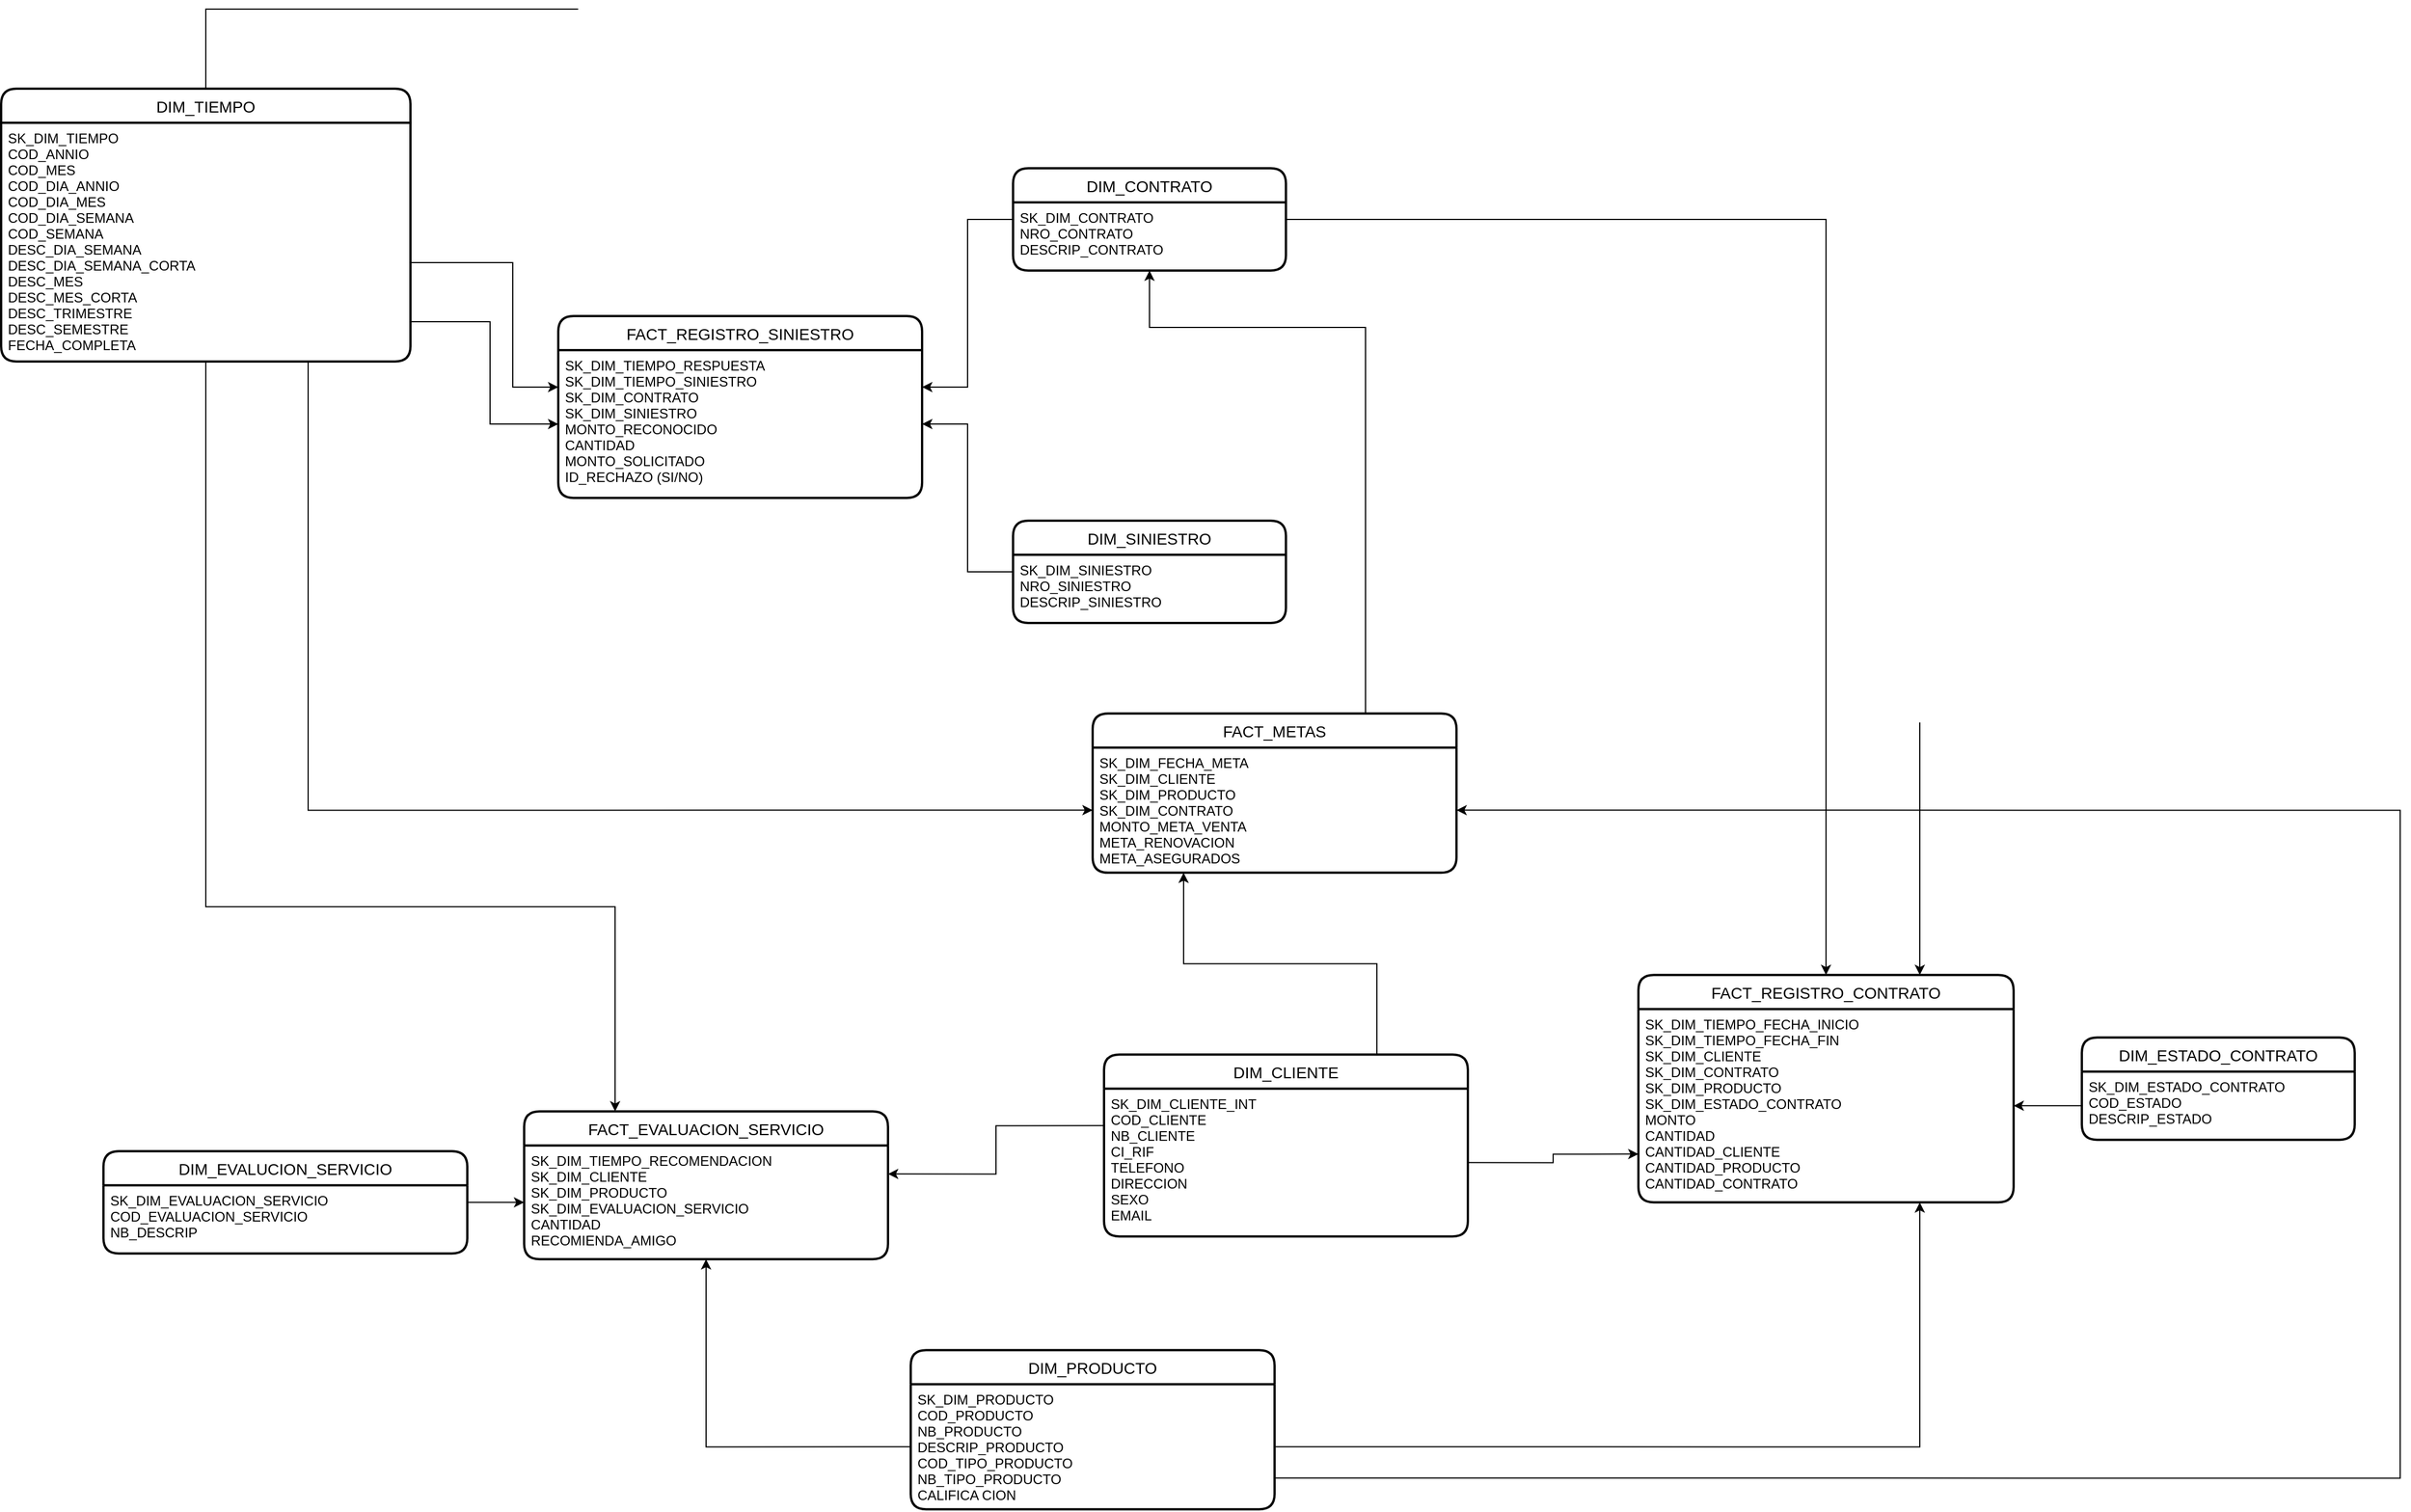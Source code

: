 <mxfile version="16.4.7" type="device"><diagram id="Tf7atwV2WTnZl-omSKym" name="Page-1"><mxGraphModel dx="3718" dy="4088" grid="1" gridSize="10" guides="1" tooltips="1" connect="1" arrows="1" fold="1" page="1" pageScale="1" pageWidth="850" pageHeight="1100" math="0" shadow="0"><root><mxCell id="0"/><mxCell id="1" parent="0"/><mxCell id="h7EprtDf-YYmRBpY4OYa-1" value="DIM_TIEMPO" style="swimlane;childLayout=stackLayout;horizontal=1;startSize=30;horizontalStack=0;rounded=1;fontSize=14;fontStyle=0;strokeWidth=2;resizeParent=0;resizeLast=1;shadow=0;dashed=0;align=center;" vertex="1" parent="1"><mxGeometry x="-600" y="-940.0" width="360" height="240" as="geometry"/></mxCell><mxCell id="h7EprtDf-YYmRBpY4OYa-2" value="SK_DIM_TIEMPO &#10;COD_ANNIO&#10;COD_MES&#10;COD_DIA_ANNIO&#10;COD_DIA_MES&#10;COD_DIA_SEMANA&#10;COD_SEMANA&#10;DESC_DIA_SEMANA&#10;DESC_DIA_SEMANA_CORTA&#10;DESC_MES&#10;DESC_MES_CORTA&#10;DESC_TRIMESTRE&#10;DESC_SEMESTRE&#10;FECHA_COMPLETA&#10;              " style="align=left;strokeColor=none;fillColor=none;spacingLeft=4;fontSize=12;verticalAlign=top;resizable=0;rotatable=0;part=1;" vertex="1" parent="h7EprtDf-YYmRBpY4OYa-1"><mxGeometry y="30" width="360" height="210" as="geometry"/></mxCell><mxCell id="h7EprtDf-YYmRBpY4OYa-3" value="FACT_REGISTRO_SINIESTRO" style="swimlane;childLayout=stackLayout;horizontal=1;startSize=30;horizontalStack=0;rounded=1;fontSize=14;fontStyle=0;strokeWidth=2;resizeParent=0;resizeLast=1;shadow=0;dashed=0;align=center;" vertex="1" parent="1"><mxGeometry x="-110" y="-740" width="320" height="160" as="geometry"/></mxCell><mxCell id="h7EprtDf-YYmRBpY4OYa-4" value="SK_DIM_TIEMPO_RESPUESTA&#10;SK_DIM_TIEMPO_SINIESTRO&#10;SK_DIM_CONTRATO&#10;SK_DIM_SINIESTRO&#10;MONTO_RECONOCIDO&#10;CANTIDAD&#10;MONTO_SOLICITADO&#10;ID_RECHAZO (SI/NO)" style="align=left;strokeColor=none;fillColor=none;spacingLeft=4;fontSize=12;verticalAlign=top;resizable=0;rotatable=0;part=1;" vertex="1" parent="h7EprtDf-YYmRBpY4OYa-3"><mxGeometry y="30" width="320" height="130" as="geometry"/></mxCell><mxCell id="h7EprtDf-YYmRBpY4OYa-5" value="DIM_CONTRATO" style="swimlane;childLayout=stackLayout;horizontal=1;startSize=30;horizontalStack=0;rounded=1;fontSize=14;fontStyle=0;strokeWidth=2;resizeParent=0;resizeLast=1;shadow=0;dashed=0;align=center;" vertex="1" parent="1"><mxGeometry x="290" y="-870.0" width="240" height="90" as="geometry"/></mxCell><mxCell id="h7EprtDf-YYmRBpY4OYa-6" value="SK_DIM_CONTRATO&#10;NRO_CONTRATO&#10;DESCRIP_CONTRATO" style="align=left;strokeColor=none;fillColor=none;spacingLeft=4;fontSize=12;verticalAlign=top;resizable=0;rotatable=0;part=1;" vertex="1" parent="h7EprtDf-YYmRBpY4OYa-5"><mxGeometry y="30" width="240" height="60" as="geometry"/></mxCell><mxCell id="h7EprtDf-YYmRBpY4OYa-9" style="edgeStyle=orthogonalEdgeStyle;rounded=0;orthogonalLoop=1;jettySize=auto;html=1;exitX=0;exitY=0.5;exitDx=0;exitDy=0;entryX=1;entryY=0.5;entryDx=0;entryDy=0;" edge="1" parent="1" source="h7EprtDf-YYmRBpY4OYa-7" target="h7EprtDf-YYmRBpY4OYa-4"><mxGeometry relative="1" as="geometry"/></mxCell><mxCell id="h7EprtDf-YYmRBpY4OYa-7" value="DIM_SINIESTRO" style="swimlane;childLayout=stackLayout;horizontal=1;startSize=30;horizontalStack=0;rounded=1;fontSize=14;fontStyle=0;strokeWidth=2;resizeParent=0;resizeLast=1;shadow=0;dashed=0;align=center;" vertex="1" parent="1"><mxGeometry x="290" y="-560" width="240" height="90" as="geometry"/></mxCell><mxCell id="h7EprtDf-YYmRBpY4OYa-8" value="SK_DIM_SINIESTRO&#10;NRO_SINIESTRO&#10;DESCRIP_SINIESTRO" style="align=left;strokeColor=none;fillColor=none;spacingLeft=4;fontSize=12;verticalAlign=top;resizable=0;rotatable=0;part=1;" vertex="1" parent="h7EprtDf-YYmRBpY4OYa-7"><mxGeometry y="30" width="240" height="60" as="geometry"/></mxCell><mxCell id="h7EprtDf-YYmRBpY4OYa-10" style="edgeStyle=orthogonalEdgeStyle;rounded=0;orthogonalLoop=1;jettySize=auto;html=1;exitX=0;exitY=0.25;exitDx=0;exitDy=0;entryX=1;entryY=0.25;entryDx=0;entryDy=0;" edge="1" parent="1" source="h7EprtDf-YYmRBpY4OYa-6" target="h7EprtDf-YYmRBpY4OYa-4"><mxGeometry relative="1" as="geometry"/></mxCell><mxCell id="h7EprtDf-YYmRBpY4OYa-11" style="edgeStyle=orthogonalEdgeStyle;rounded=0;orthogonalLoop=1;jettySize=auto;html=1;exitX=1;exitY=0.5;exitDx=0;exitDy=0;" edge="1" parent="1" source="h7EprtDf-YYmRBpY4OYa-2" target="h7EprtDf-YYmRBpY4OYa-4"><mxGeometry relative="1" as="geometry"><Array as="points"><mxPoint x="-170" y="-735"/><mxPoint x="-170" y="-645"/></Array></mxGeometry></mxCell><mxCell id="h7EprtDf-YYmRBpY4OYa-12" style="edgeStyle=orthogonalEdgeStyle;rounded=0;orthogonalLoop=1;jettySize=auto;html=1;exitX=1;exitY=0.25;exitDx=0;exitDy=0;entryX=0;entryY=0.25;entryDx=0;entryDy=0;" edge="1" parent="1" source="h7EprtDf-YYmRBpY4OYa-2" target="h7EprtDf-YYmRBpY4OYa-4"><mxGeometry relative="1" as="geometry"><Array as="points"><mxPoint x="-150" y="-787"/><mxPoint x="-150" y="-677"/></Array></mxGeometry></mxCell><mxCell id="h7EprtDf-YYmRBpY4OYa-15" value="FACT_EVALUACION_SERVICIO" style="swimlane;childLayout=stackLayout;horizontal=1;startSize=30;horizontalStack=0;rounded=1;fontSize=14;fontStyle=0;strokeWidth=2;resizeParent=0;resizeLast=1;shadow=0;dashed=0;align=center;" vertex="1" parent="1"><mxGeometry x="-140" y="-40.33" width="320" height="130" as="geometry"/></mxCell><mxCell id="h7EprtDf-YYmRBpY4OYa-16" value="SK_DIM_TIEMPO_RECOMENDACION&#10;SK_DIM_CLIENTE&#10;SK_DIM_PRODUCTO&#10;SK_DIM_EVALUACION_SERVICIO&#10;CANTIDAD&#10;RECOMIENDA_AMIGO" style="align=left;strokeColor=none;fillColor=none;spacingLeft=4;fontSize=12;verticalAlign=top;resizable=0;rotatable=0;part=1;" vertex="1" parent="h7EprtDf-YYmRBpY4OYa-15"><mxGeometry y="30" width="320" height="100" as="geometry"/></mxCell><mxCell id="h7EprtDf-YYmRBpY4OYa-17" style="edgeStyle=orthogonalEdgeStyle;rounded=0;orthogonalLoop=1;jettySize=auto;html=1;entryX=0.25;entryY=0;entryDx=0;entryDy=0;exitX=0.5;exitY=1;exitDx=0;exitDy=0;" edge="1" parent="1" source="h7EprtDf-YYmRBpY4OYa-2" target="h7EprtDf-YYmRBpY4OYa-15"><mxGeometry relative="1" as="geometry"><Array as="points"><mxPoint x="-420" y="-220.33"/><mxPoint x="-60" y="-220.33"/></Array></mxGeometry></mxCell><mxCell id="h7EprtDf-YYmRBpY4OYa-20" style="edgeStyle=orthogonalEdgeStyle;rounded=0;orthogonalLoop=1;jettySize=auto;html=1;entryX=0;entryY=0.5;entryDx=0;entryDy=0;" edge="1" parent="1" source="h7EprtDf-YYmRBpY4OYa-18" target="h7EprtDf-YYmRBpY4OYa-16"><mxGeometry relative="1" as="geometry"/></mxCell><mxCell id="h7EprtDf-YYmRBpY4OYa-18" value="DIM_EVALUCION_SERVICIO" style="swimlane;childLayout=stackLayout;horizontal=1;startSize=30;horizontalStack=0;rounded=1;fontSize=14;fontStyle=0;strokeWidth=2;resizeParent=0;resizeLast=1;shadow=0;dashed=0;align=center;" vertex="1" parent="1"><mxGeometry x="-510" y="-5.33" width="320" height="90" as="geometry"/></mxCell><mxCell id="h7EprtDf-YYmRBpY4OYa-19" value="SK_DIM_EVALUACION_SERVICIO&#10;COD_EVALUACION_SERVICIO&#10;NB_DESCRIP" style="align=left;strokeColor=none;fillColor=none;spacingLeft=4;fontSize=12;verticalAlign=top;resizable=0;rotatable=0;part=1;" vertex="1" parent="h7EprtDf-YYmRBpY4OYa-18"><mxGeometry y="30" width="320" height="60" as="geometry"/></mxCell><mxCell id="h7EprtDf-YYmRBpY4OYa-49" style="edgeStyle=orthogonalEdgeStyle;rounded=0;orthogonalLoop=1;jettySize=auto;html=1;exitX=0.75;exitY=0;exitDx=0;exitDy=0;entryX=0.25;entryY=1;entryDx=0;entryDy=0;" edge="1" parent="1" source="h7EprtDf-YYmRBpY4OYa-21" target="h7EprtDf-YYmRBpY4OYa-44"><mxGeometry relative="1" as="geometry"/></mxCell><mxCell id="h7EprtDf-YYmRBpY4OYa-21" value="DIM_CLIENTE" style="swimlane;childLayout=stackLayout;horizontal=1;startSize=30;horizontalStack=0;rounded=1;fontSize=14;fontStyle=0;strokeWidth=2;resizeParent=0;resizeLast=1;shadow=0;dashed=0;align=center;" vertex="1" parent="1"><mxGeometry x="370" y="-90.33" width="320" height="160" as="geometry"/></mxCell><mxCell id="h7EprtDf-YYmRBpY4OYa-22" value="SK_DIM_CLIENTE_INT&#10;COD_CLIENTE&#10;NB_CLIENTE&#10;CI_RIF&#10;TELEFONO&#10;DIRECCION&#10;SEXO&#10;EMAIL" style="align=left;strokeColor=none;fillColor=none;spacingLeft=4;fontSize=12;verticalAlign=top;resizable=0;rotatable=0;part=1;" vertex="1" parent="h7EprtDf-YYmRBpY4OYa-21"><mxGeometry y="30" width="320" height="130" as="geometry"/></mxCell><mxCell id="h7EprtDf-YYmRBpY4OYa-23" value="DIM_PRODUCTO" style="swimlane;childLayout=stackLayout;horizontal=1;startSize=30;horizontalStack=0;rounded=1;fontSize=14;fontStyle=0;strokeWidth=2;resizeParent=0;resizeLast=1;shadow=0;dashed=0;align=center;" vertex="1" parent="1"><mxGeometry x="200" y="169.67" width="320" height="140" as="geometry"/></mxCell><mxCell id="h7EprtDf-YYmRBpY4OYa-24" value="SK_DIM_PRODUCTO&#10;COD_PRODUCTO&#10;NB_PRODUCTO&#10;DESCRIP_PRODUCTO&#10;COD_TIPO_PRODUCTO&#10;NB_TIPO_PRODUCTO&#10;CALIFICA CION" style="align=left;strokeColor=none;fillColor=none;spacingLeft=4;fontSize=12;verticalAlign=top;resizable=0;rotatable=0;part=1;" vertex="1" parent="h7EprtDf-YYmRBpY4OYa-23"><mxGeometry y="30" width="320" height="110" as="geometry"/></mxCell><mxCell id="h7EprtDf-YYmRBpY4OYa-25" style="edgeStyle=orthogonalEdgeStyle;rounded=0;orthogonalLoop=1;jettySize=auto;html=1;exitX=0;exitY=0.25;exitDx=0;exitDy=0;entryX=1;entryY=0.25;entryDx=0;entryDy=0;" edge="1" parent="1" source="h7EprtDf-YYmRBpY4OYa-22" target="h7EprtDf-YYmRBpY4OYa-16"><mxGeometry relative="1" as="geometry"/></mxCell><mxCell id="h7EprtDf-YYmRBpY4OYa-30" value="FACT_REGISTRO_CONTRATO" style="swimlane;childLayout=stackLayout;horizontal=1;startSize=30;horizontalStack=0;rounded=1;fontSize=14;fontStyle=0;strokeWidth=2;resizeParent=0;resizeLast=1;shadow=0;dashed=0;align=center;" vertex="1" parent="1"><mxGeometry x="840" y="-160.33" width="330" height="200" as="geometry"/></mxCell><mxCell id="h7EprtDf-YYmRBpY4OYa-31" value="SK_DIM_TIEMPO_FECHA_INICIO&#10;SK_DIM_TIEMPO_FECHA_FIN&#10;SK_DIM_CLIENTE&#10;SK_DIM_CONTRATO&#10;SK_DIM_PRODUCTO&#10;SK_DIM_ESTADO_CONTRATO&#10;MONTO&#10;CANTIDAD&#10;CANTIDAD_CLIENTE&#10;CANTIDAD_PRODUCTO&#10;CANTIDAD_CONTRATO" style="align=left;strokeColor=none;fillColor=none;spacingLeft=4;fontSize=12;verticalAlign=top;resizable=0;rotatable=0;part=1;" vertex="1" parent="h7EprtDf-YYmRBpY4OYa-30"><mxGeometry y="30" width="330" height="170" as="geometry"/></mxCell><mxCell id="h7EprtDf-YYmRBpY4OYa-34" value="DIM_ESTADO_CONTRATO" style="swimlane;childLayout=stackLayout;horizontal=1;startSize=30;horizontalStack=0;rounded=1;fontSize=14;fontStyle=0;strokeWidth=2;resizeParent=0;resizeLast=1;shadow=0;dashed=0;align=center;" vertex="1" parent="1"><mxGeometry x="1230" y="-105.33" width="240" height="90" as="geometry"/></mxCell><mxCell id="h7EprtDf-YYmRBpY4OYa-35" value="SK_DIM_ESTADO_CONTRATO&#10;COD_ESTADO&#10;DESCRIP_ESTADO" style="align=left;strokeColor=none;fillColor=none;spacingLeft=4;fontSize=12;verticalAlign=top;resizable=0;rotatable=0;part=1;" vertex="1" parent="h7EprtDf-YYmRBpY4OYa-34"><mxGeometry y="30" width="240" height="60" as="geometry"/></mxCell><mxCell id="h7EprtDf-YYmRBpY4OYa-37" style="edgeStyle=orthogonalEdgeStyle;rounded=0;orthogonalLoop=1;jettySize=auto;html=1;entryX=1;entryY=0.5;entryDx=0;entryDy=0;" edge="1" parent="1" source="h7EprtDf-YYmRBpY4OYa-35" target="h7EprtDf-YYmRBpY4OYa-31"><mxGeometry relative="1" as="geometry"/></mxCell><mxCell id="h7EprtDf-YYmRBpY4OYa-41" style="edgeStyle=orthogonalEdgeStyle;rounded=0;orthogonalLoop=1;jettySize=auto;html=1;exitX=1;exitY=0.5;exitDx=0;exitDy=0;entryX=0;entryY=0.75;entryDx=0;entryDy=0;" edge="1" parent="1" source="h7EprtDf-YYmRBpY4OYa-22" target="h7EprtDf-YYmRBpY4OYa-31"><mxGeometry relative="1" as="geometry"/></mxCell><mxCell id="h7EprtDf-YYmRBpY4OYa-42" style="edgeStyle=orthogonalEdgeStyle;rounded=0;orthogonalLoop=1;jettySize=auto;html=1;exitX=1;exitY=0.25;exitDx=0;exitDy=0;entryX=0.5;entryY=0;entryDx=0;entryDy=0;" edge="1" parent="1" source="h7EprtDf-YYmRBpY4OYa-6" target="h7EprtDf-YYmRBpY4OYa-30"><mxGeometry relative="1" as="geometry"/></mxCell><mxCell id="h7EprtDf-YYmRBpY4OYa-58" style="edgeStyle=orthogonalEdgeStyle;rounded=0;orthogonalLoop=1;jettySize=auto;html=1;exitX=0.75;exitY=0;exitDx=0;exitDy=0;" edge="1" parent="1" source="h7EprtDf-YYmRBpY4OYa-43" target="h7EprtDf-YYmRBpY4OYa-6"><mxGeometry relative="1" as="geometry"><Array as="points"><mxPoint x="600" y="-730"/><mxPoint x="410" y="-730"/></Array></mxGeometry></mxCell><mxCell id="h7EprtDf-YYmRBpY4OYa-43" value="FACT_METAS" style="swimlane;childLayout=stackLayout;horizontal=1;startSize=30;horizontalStack=0;rounded=1;fontSize=14;fontStyle=0;strokeWidth=2;resizeParent=0;resizeLast=1;shadow=0;dashed=0;align=center;" vertex="1" parent="1"><mxGeometry x="360" y="-390.33" width="320" height="140" as="geometry"/></mxCell><mxCell id="h7EprtDf-YYmRBpY4OYa-44" value="SK_DIM_FECHA_META&#10;SK_DIM_CLIENTE&#10;SK_DIM_PRODUCTO&#10;SK_DIM_CONTRATO&#10;MONTO_META_VENTA&#10;META_RENOVACION&#10;META_ASEGURADOS" style="align=left;strokeColor=none;fillColor=none;spacingLeft=4;fontSize=12;verticalAlign=top;resizable=0;rotatable=0;part=1;" vertex="1" parent="h7EprtDf-YYmRBpY4OYa-43"><mxGeometry y="30" width="320" height="110" as="geometry"/></mxCell><mxCell id="h7EprtDf-YYmRBpY4OYa-45" style="edgeStyle=orthogonalEdgeStyle;rounded=0;orthogonalLoop=1;jettySize=auto;html=1;exitX=0.75;exitY=1;exitDx=0;exitDy=0;entryX=0;entryY=0.5;entryDx=0;entryDy=0;" edge="1" parent="1" source="h7EprtDf-YYmRBpY4OYa-2" target="h7EprtDf-YYmRBpY4OYa-44"><mxGeometry relative="1" as="geometry"/></mxCell><mxCell id="h7EprtDf-YYmRBpY4OYa-52" style="edgeStyle=orthogonalEdgeStyle;rounded=0;orthogonalLoop=1;jettySize=auto;html=1;entryX=0.75;entryY=0;entryDx=0;entryDy=0;exitX=0.5;exitY=0;exitDx=0;exitDy=0;" edge="1" parent="1" source="h7EprtDf-YYmRBpY4OYa-1" target="h7EprtDf-YYmRBpY4OYa-30"><mxGeometry relative="1" as="geometry"><Array as="points"><mxPoint x="-420" y="-1010"/><mxPoint x="1088" y="-1010"/></Array></mxGeometry></mxCell><mxCell id="h7EprtDf-YYmRBpY4OYa-53" style="edgeStyle=orthogonalEdgeStyle;rounded=0;orthogonalLoop=1;jettySize=auto;html=1;exitX=0;exitY=0.5;exitDx=0;exitDy=0;entryX=0.5;entryY=1;entryDx=0;entryDy=0;" edge="1" parent="1" source="h7EprtDf-YYmRBpY4OYa-24" target="h7EprtDf-YYmRBpY4OYa-16"><mxGeometry relative="1" as="geometry"/></mxCell><mxCell id="h7EprtDf-YYmRBpY4OYa-54" style="edgeStyle=orthogonalEdgeStyle;rounded=0;orthogonalLoop=1;jettySize=auto;html=1;exitX=1;exitY=0.5;exitDx=0;exitDy=0;entryX=0.75;entryY=1;entryDx=0;entryDy=0;" edge="1" parent="1" source="h7EprtDf-YYmRBpY4OYa-24" target="h7EprtDf-YYmRBpY4OYa-31"><mxGeometry relative="1" as="geometry"/></mxCell><mxCell id="h7EprtDf-YYmRBpY4OYa-55" style="edgeStyle=orthogonalEdgeStyle;rounded=0;orthogonalLoop=1;jettySize=auto;html=1;exitX=1;exitY=0.75;exitDx=0;exitDy=0;entryX=1;entryY=0.5;entryDx=0;entryDy=0;" edge="1" parent="1" source="h7EprtDf-YYmRBpY4OYa-24" target="h7EprtDf-YYmRBpY4OYa-44"><mxGeometry relative="1" as="geometry"><Array as="points"><mxPoint x="1510" y="282"/><mxPoint x="1510" y="-305"/></Array></mxGeometry></mxCell></root></mxGraphModel></diagram></mxfile>